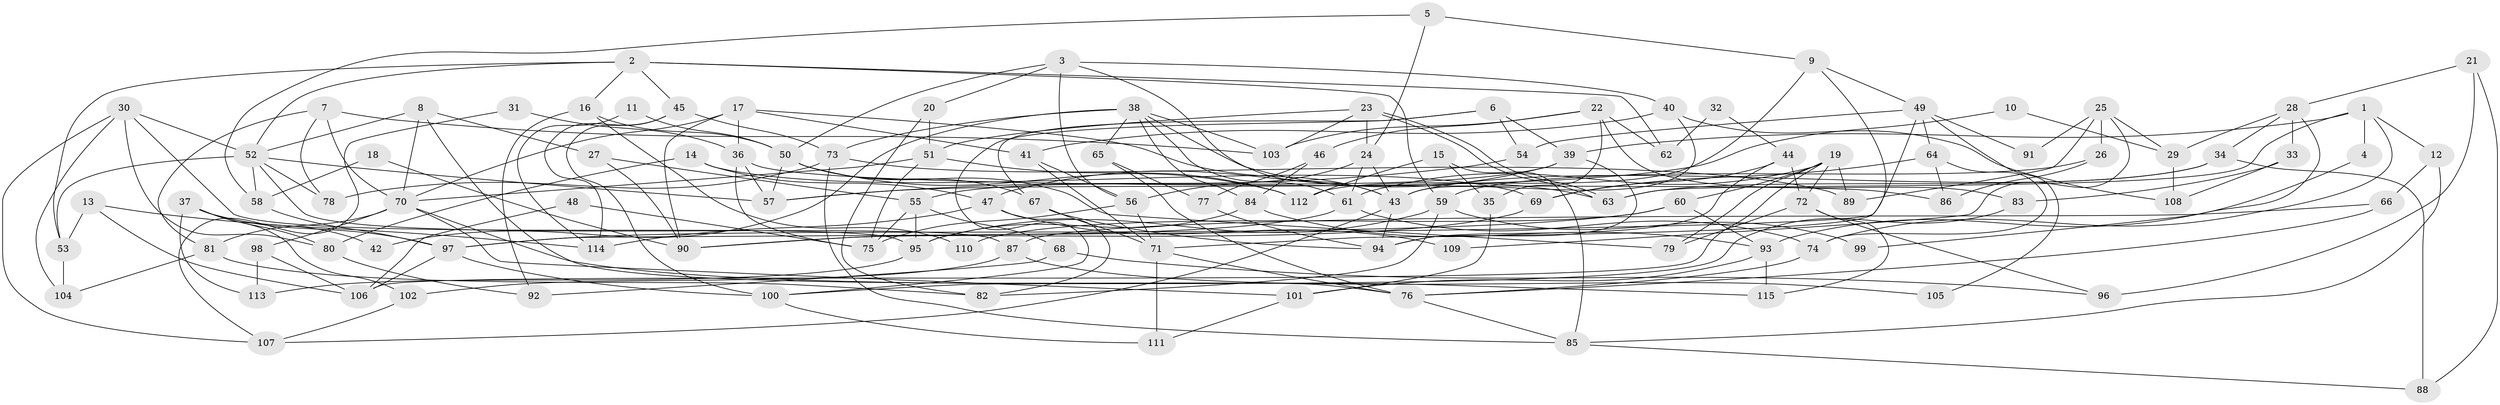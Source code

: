 // coarse degree distribution, {7: 0.03508771929824561, 9: 0.08771929824561403, 5: 0.22807017543859648, 13: 0.03508771929824561, 4: 0.21052631578947367, 11: 0.017543859649122806, 2: 0.07017543859649122, 6: 0.12280701754385964, 8: 0.03508771929824561, 10: 0.05263157894736842, 14: 0.017543859649122806, 3: 0.08771929824561403}
// Generated by graph-tools (version 1.1) at 2025/18/03/04/25 18:18:41]
// undirected, 115 vertices, 230 edges
graph export_dot {
graph [start="1"]
  node [color=gray90,style=filled];
  1;
  2;
  3;
  4;
  5;
  6;
  7;
  8;
  9;
  10;
  11;
  12;
  13;
  14;
  15;
  16;
  17;
  18;
  19;
  20;
  21;
  22;
  23;
  24;
  25;
  26;
  27;
  28;
  29;
  30;
  31;
  32;
  33;
  34;
  35;
  36;
  37;
  38;
  39;
  40;
  41;
  42;
  43;
  44;
  45;
  46;
  47;
  48;
  49;
  50;
  51;
  52;
  53;
  54;
  55;
  56;
  57;
  58;
  59;
  60;
  61;
  62;
  63;
  64;
  65;
  66;
  67;
  68;
  69;
  70;
  71;
  72;
  73;
  74;
  75;
  76;
  77;
  78;
  79;
  80;
  81;
  82;
  83;
  84;
  85;
  86;
  87;
  88;
  89;
  90;
  91;
  92;
  93;
  94;
  95;
  96;
  97;
  98;
  99;
  100;
  101;
  102;
  103;
  104;
  105;
  106;
  107;
  108;
  109;
  110;
  111;
  112;
  113;
  114;
  115;
  1 -- 39;
  1 -- 63;
  1 -- 4;
  1 -- 12;
  1 -- 74;
  2 -- 52;
  2 -- 59;
  2 -- 16;
  2 -- 45;
  2 -- 53;
  2 -- 62;
  3 -- 50;
  3 -- 56;
  3 -- 20;
  3 -- 40;
  3 -- 43;
  4 -- 93;
  5 -- 9;
  5 -- 24;
  5 -- 58;
  6 -- 39;
  6 -- 100;
  6 -- 54;
  6 -- 67;
  7 -- 103;
  7 -- 70;
  7 -- 78;
  7 -- 81;
  8 -- 70;
  8 -- 76;
  8 -- 27;
  8 -- 52;
  9 -- 71;
  9 -- 49;
  9 -- 112;
  10 -- 57;
  10 -- 29;
  11 -- 114;
  11 -- 50;
  12 -- 85;
  12 -- 66;
  13 -- 53;
  13 -- 106;
  13 -- 114;
  14 -- 69;
  14 -- 47;
  14 -- 80;
  15 -- 85;
  15 -- 112;
  15 -- 35;
  16 -- 50;
  16 -- 92;
  16 -- 110;
  17 -- 36;
  17 -- 41;
  17 -- 43;
  17 -- 70;
  17 -- 90;
  18 -- 58;
  18 -- 90;
  19 -- 89;
  19 -- 61;
  19 -- 60;
  19 -- 72;
  19 -- 79;
  19 -- 106;
  20 -- 51;
  20 -- 82;
  21 -- 96;
  21 -- 88;
  21 -- 28;
  22 -- 35;
  22 -- 46;
  22 -- 62;
  22 -- 83;
  22 -- 103;
  23 -- 51;
  23 -- 63;
  23 -- 63;
  23 -- 24;
  23 -- 103;
  24 -- 43;
  24 -- 56;
  24 -- 61;
  25 -- 26;
  25 -- 29;
  25 -- 89;
  25 -- 91;
  25 -- 109;
  26 -- 59;
  26 -- 86;
  27 -- 90;
  27 -- 55;
  28 -- 34;
  28 -- 29;
  28 -- 33;
  28 -- 99;
  29 -- 108;
  30 -- 104;
  30 -- 80;
  30 -- 52;
  30 -- 95;
  30 -- 107;
  31 -- 36;
  31 -- 107;
  32 -- 44;
  32 -- 62;
  33 -- 83;
  33 -- 108;
  34 -- 63;
  34 -- 43;
  34 -- 88;
  35 -- 101;
  36 -- 57;
  36 -- 75;
  36 -- 86;
  37 -- 113;
  37 -- 102;
  37 -- 42;
  37 -- 80;
  37 -- 97;
  38 -- 73;
  38 -- 103;
  38 -- 42;
  38 -- 61;
  38 -- 63;
  38 -- 65;
  38 -- 84;
  39 -- 94;
  39 -- 55;
  39 -- 47;
  40 -- 43;
  40 -- 41;
  40 -- 108;
  41 -- 71;
  41 -- 56;
  43 -- 94;
  43 -- 107;
  44 -- 94;
  44 -- 69;
  44 -- 72;
  45 -- 114;
  45 -- 73;
  45 -- 100;
  46 -- 84;
  46 -- 77;
  47 -- 82;
  47 -- 109;
  47 -- 114;
  48 -- 106;
  48 -- 75;
  49 -- 97;
  49 -- 54;
  49 -- 64;
  49 -- 91;
  49 -- 105;
  50 -- 67;
  50 -- 79;
  50 -- 57;
  50 -- 112;
  51 -- 112;
  51 -- 70;
  51 -- 75;
  52 -- 53;
  52 -- 57;
  52 -- 58;
  52 -- 78;
  52 -- 87;
  53 -- 104;
  54 -- 57;
  55 -- 75;
  55 -- 68;
  55 -- 95;
  56 -- 71;
  56 -- 75;
  58 -- 97;
  59 -- 95;
  59 -- 82;
  59 -- 99;
  60 -- 97;
  60 -- 93;
  60 -- 110;
  61 -- 74;
  61 -- 90;
  64 -- 74;
  64 -- 69;
  64 -- 86;
  65 -- 76;
  65 -- 77;
  66 -- 76;
  66 -- 87;
  67 -- 71;
  67 -- 94;
  68 -- 92;
  68 -- 96;
  69 -- 90;
  70 -- 115;
  70 -- 81;
  70 -- 98;
  70 -- 101;
  71 -- 111;
  71 -- 76;
  72 -- 79;
  72 -- 96;
  72 -- 115;
  73 -- 78;
  73 -- 85;
  73 -- 89;
  74 -- 76;
  76 -- 85;
  77 -- 94;
  80 -- 92;
  81 -- 82;
  81 -- 104;
  83 -- 100;
  84 -- 95;
  84 -- 93;
  85 -- 88;
  87 -- 102;
  87 -- 105;
  93 -- 101;
  93 -- 115;
  95 -- 113;
  97 -- 100;
  97 -- 106;
  98 -- 106;
  98 -- 113;
  100 -- 111;
  101 -- 111;
  102 -- 107;
}
